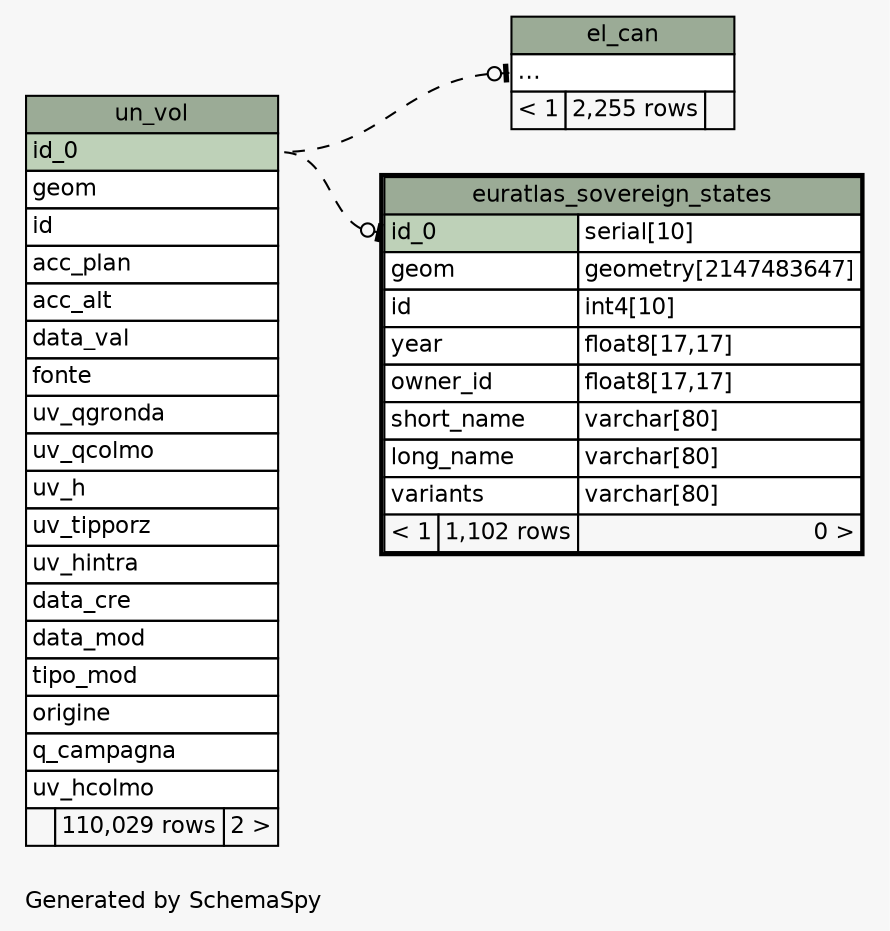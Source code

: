 // dot 2.38.0 on Mac OS X 10.10.1
// SchemaSpy rev 590
digraph "impliedTwoDegreesRelationshipsDiagram" {
  graph [
    rankdir="RL"
    bgcolor="#f7f7f7"
    label="\nGenerated by SchemaSpy"
    labeljust="l"
    nodesep="0.18"
    ranksep="0.46"
    fontname="Helvetica"
    fontsize="11"
  ];
  node [
    fontname="Helvetica"
    fontsize="11"
    shape="plaintext"
  ];
  edge [
    arrowsize="0.8"
  ];
  "el_can":"elipses":w -> "un_vol":"id_0":e [arrowhead=none dir=back arrowtail=teeodot style=dashed];
  "euratlas_sovereign_states":"id_0":w -> "un_vol":"id_0":e [arrowhead=none dir=back arrowtail=teeodot style=dashed];
  "el_can" [
    label=<
    <TABLE BORDER="0" CELLBORDER="1" CELLSPACING="0" BGCOLOR="#ffffff">
      <TR><TD COLSPAN="3" BGCOLOR="#9bab96" ALIGN="CENTER">el_can</TD></TR>
      <TR><TD PORT="elipses" COLSPAN="3" ALIGN="LEFT">...</TD></TR>
      <TR><TD ALIGN="LEFT" BGCOLOR="#f7f7f7">&lt; 1</TD><TD ALIGN="RIGHT" BGCOLOR="#f7f7f7">2,255 rows</TD><TD ALIGN="RIGHT" BGCOLOR="#f7f7f7">  </TD></TR>
    </TABLE>>
    URL="el_can.html"
    tooltip="el_can"
  ];
  "euratlas_sovereign_states" [
    label=<
    <TABLE BORDER="2" CELLBORDER="1" CELLSPACING="0" BGCOLOR="#ffffff">
      <TR><TD COLSPAN="3" BGCOLOR="#9bab96" ALIGN="CENTER">euratlas_sovereign_states</TD></TR>
      <TR><TD PORT="id_0" COLSPAN="2" BGCOLOR="#bed1b8" ALIGN="LEFT">id_0</TD><TD PORT="id_0.type" ALIGN="LEFT">serial[10]</TD></TR>
      <TR><TD PORT="geom" COLSPAN="2" ALIGN="LEFT">geom</TD><TD PORT="geom.type" ALIGN="LEFT">geometry[2147483647]</TD></TR>
      <TR><TD PORT="id" COLSPAN="2" ALIGN="LEFT">id</TD><TD PORT="id.type" ALIGN="LEFT">int4[10]</TD></TR>
      <TR><TD PORT="year" COLSPAN="2" ALIGN="LEFT">year</TD><TD PORT="year.type" ALIGN="LEFT">float8[17,17]</TD></TR>
      <TR><TD PORT="owner_id" COLSPAN="2" ALIGN="LEFT">owner_id</TD><TD PORT="owner_id.type" ALIGN="LEFT">float8[17,17]</TD></TR>
      <TR><TD PORT="short_name" COLSPAN="2" ALIGN="LEFT">short_name</TD><TD PORT="short_name.type" ALIGN="LEFT">varchar[80]</TD></TR>
      <TR><TD PORT="long_name" COLSPAN="2" ALIGN="LEFT">long_name</TD><TD PORT="long_name.type" ALIGN="LEFT">varchar[80]</TD></TR>
      <TR><TD PORT="variants" COLSPAN="2" ALIGN="LEFT">variants</TD><TD PORT="variants.type" ALIGN="LEFT">varchar[80]</TD></TR>
      <TR><TD ALIGN="LEFT" BGCOLOR="#f7f7f7">&lt; 1</TD><TD ALIGN="RIGHT" BGCOLOR="#f7f7f7">1,102 rows</TD><TD ALIGN="RIGHT" BGCOLOR="#f7f7f7">0 &gt;</TD></TR>
    </TABLE>>
    URL="euratlas_sovereign_states.html"
    tooltip="euratlas_sovereign_states"
  ];
  "un_vol" [
    label=<
    <TABLE BORDER="0" CELLBORDER="1" CELLSPACING="0" BGCOLOR="#ffffff">
      <TR><TD COLSPAN="3" BGCOLOR="#9bab96" ALIGN="CENTER">un_vol</TD></TR>
      <TR><TD PORT="id_0" COLSPAN="3" BGCOLOR="#bed1b8" ALIGN="LEFT">id_0</TD></TR>
      <TR><TD PORT="geom" COLSPAN="3" ALIGN="LEFT">geom</TD></TR>
      <TR><TD PORT="id" COLSPAN="3" ALIGN="LEFT">id</TD></TR>
      <TR><TD PORT="acc_plan" COLSPAN="3" ALIGN="LEFT">acc_plan</TD></TR>
      <TR><TD PORT="acc_alt" COLSPAN="3" ALIGN="LEFT">acc_alt</TD></TR>
      <TR><TD PORT="data_val" COLSPAN="3" ALIGN="LEFT">data_val</TD></TR>
      <TR><TD PORT="fonte" COLSPAN="3" ALIGN="LEFT">fonte</TD></TR>
      <TR><TD PORT="uv_qgronda" COLSPAN="3" ALIGN="LEFT">uv_qgronda</TD></TR>
      <TR><TD PORT="uv_qcolmo" COLSPAN="3" ALIGN="LEFT">uv_qcolmo</TD></TR>
      <TR><TD PORT="uv_h" COLSPAN="3" ALIGN="LEFT">uv_h</TD></TR>
      <TR><TD PORT="uv_tipporz" COLSPAN="3" ALIGN="LEFT">uv_tipporz</TD></TR>
      <TR><TD PORT="uv_hintra" COLSPAN="3" ALIGN="LEFT">uv_hintra</TD></TR>
      <TR><TD PORT="data_cre" COLSPAN="3" ALIGN="LEFT">data_cre</TD></TR>
      <TR><TD PORT="data_mod" COLSPAN="3" ALIGN="LEFT">data_mod</TD></TR>
      <TR><TD PORT="tipo_mod" COLSPAN="3" ALIGN="LEFT">tipo_mod</TD></TR>
      <TR><TD PORT="origine" COLSPAN="3" ALIGN="LEFT">origine</TD></TR>
      <TR><TD PORT="q_campagna" COLSPAN="3" ALIGN="LEFT">q_campagna</TD></TR>
      <TR><TD PORT="uv_hcolmo" COLSPAN="3" ALIGN="LEFT">uv_hcolmo</TD></TR>
      <TR><TD ALIGN="LEFT" BGCOLOR="#f7f7f7">  </TD><TD ALIGN="RIGHT" BGCOLOR="#f7f7f7">110,029 rows</TD><TD ALIGN="RIGHT" BGCOLOR="#f7f7f7">2 &gt;</TD></TR>
    </TABLE>>
    URL="un_vol.html"
    tooltip="un_vol"
  ];
}
